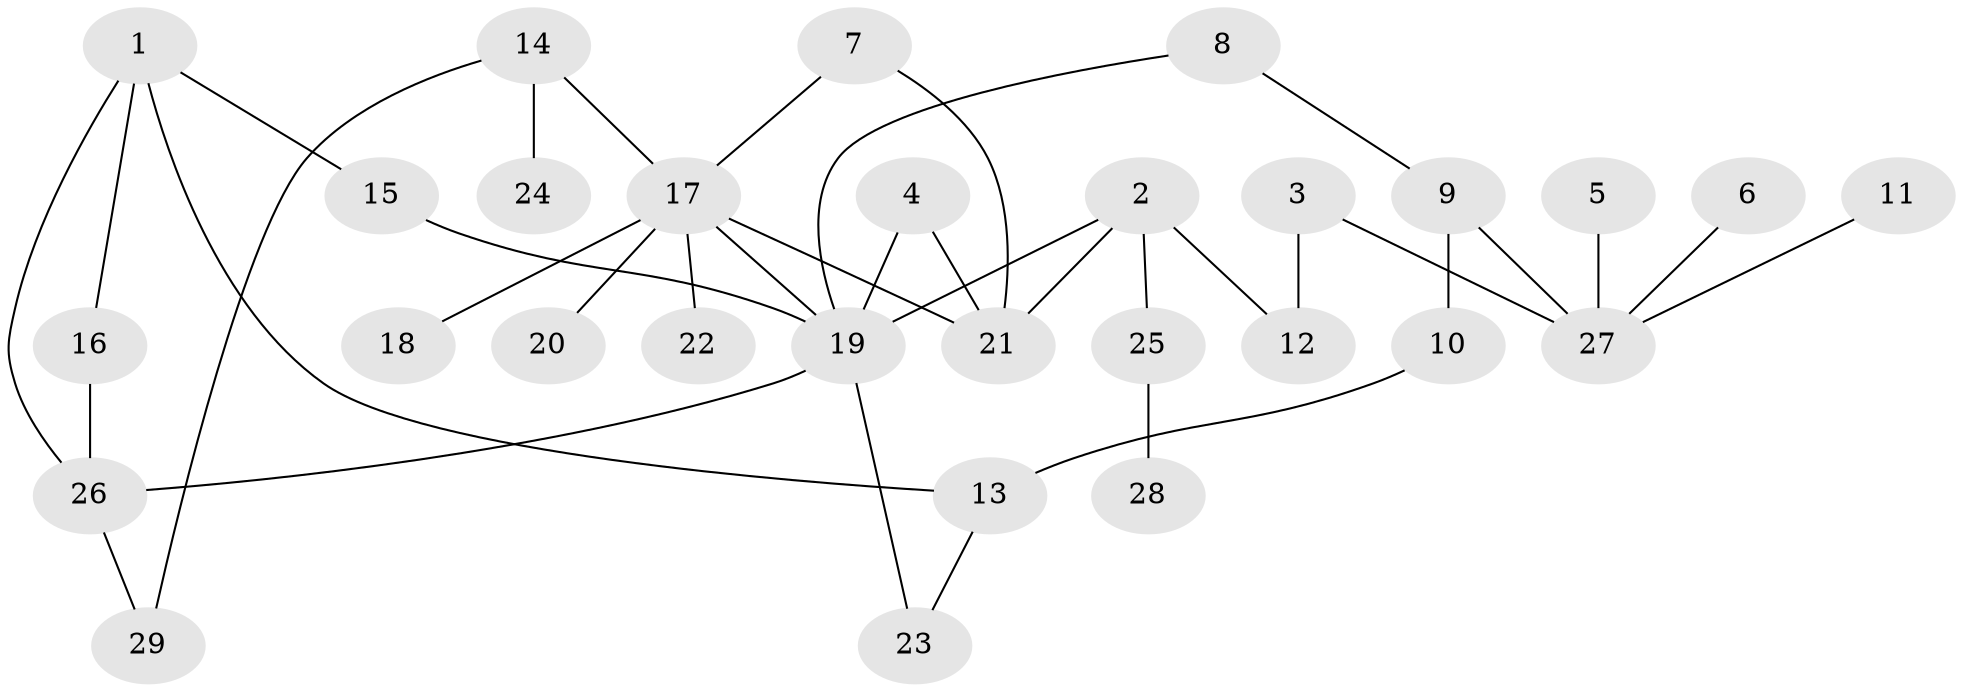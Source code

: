 // original degree distribution, {10: 0.010638297872340425, 5: 0.031914893617021274, 6: 0.031914893617021274, 4: 0.0851063829787234, 3: 0.13829787234042554, 2: 0.24468085106382978, 8: 0.010638297872340425, 1: 0.44680851063829785}
// Generated by graph-tools (version 1.1) at 2025/36/03/04/25 23:36:11]
// undirected, 29 vertices, 37 edges
graph export_dot {
  node [color=gray90,style=filled];
  1;
  2;
  3;
  4;
  5;
  6;
  7;
  8;
  9;
  10;
  11;
  12;
  13;
  14;
  15;
  16;
  17;
  18;
  19;
  20;
  21;
  22;
  23;
  24;
  25;
  26;
  27;
  28;
  29;
  1 -- 13 [weight=1.0];
  1 -- 15 [weight=1.0];
  1 -- 16 [weight=1.0];
  1 -- 26 [weight=1.0];
  2 -- 12 [weight=1.0];
  2 -- 19 [weight=1.0];
  2 -- 21 [weight=2.0];
  2 -- 25 [weight=1.0];
  3 -- 12 [weight=1.0];
  3 -- 27 [weight=1.0];
  4 -- 19 [weight=1.0];
  4 -- 21 [weight=1.0];
  5 -- 27 [weight=1.0];
  6 -- 27 [weight=1.0];
  7 -- 17 [weight=1.0];
  7 -- 21 [weight=1.0];
  8 -- 9 [weight=1.0];
  8 -- 19 [weight=1.0];
  9 -- 10 [weight=1.0];
  9 -- 27 [weight=2.0];
  10 -- 13 [weight=2.0];
  11 -- 27 [weight=1.0];
  13 -- 23 [weight=1.0];
  14 -- 17 [weight=1.0];
  14 -- 24 [weight=1.0];
  14 -- 29 [weight=1.0];
  15 -- 19 [weight=1.0];
  16 -- 26 [weight=1.0];
  17 -- 18 [weight=1.0];
  17 -- 19 [weight=1.0];
  17 -- 20 [weight=1.0];
  17 -- 21 [weight=1.0];
  17 -- 22 [weight=1.0];
  19 -- 23 [weight=1.0];
  19 -- 26 [weight=1.0];
  25 -- 28 [weight=1.0];
  26 -- 29 [weight=1.0];
}
